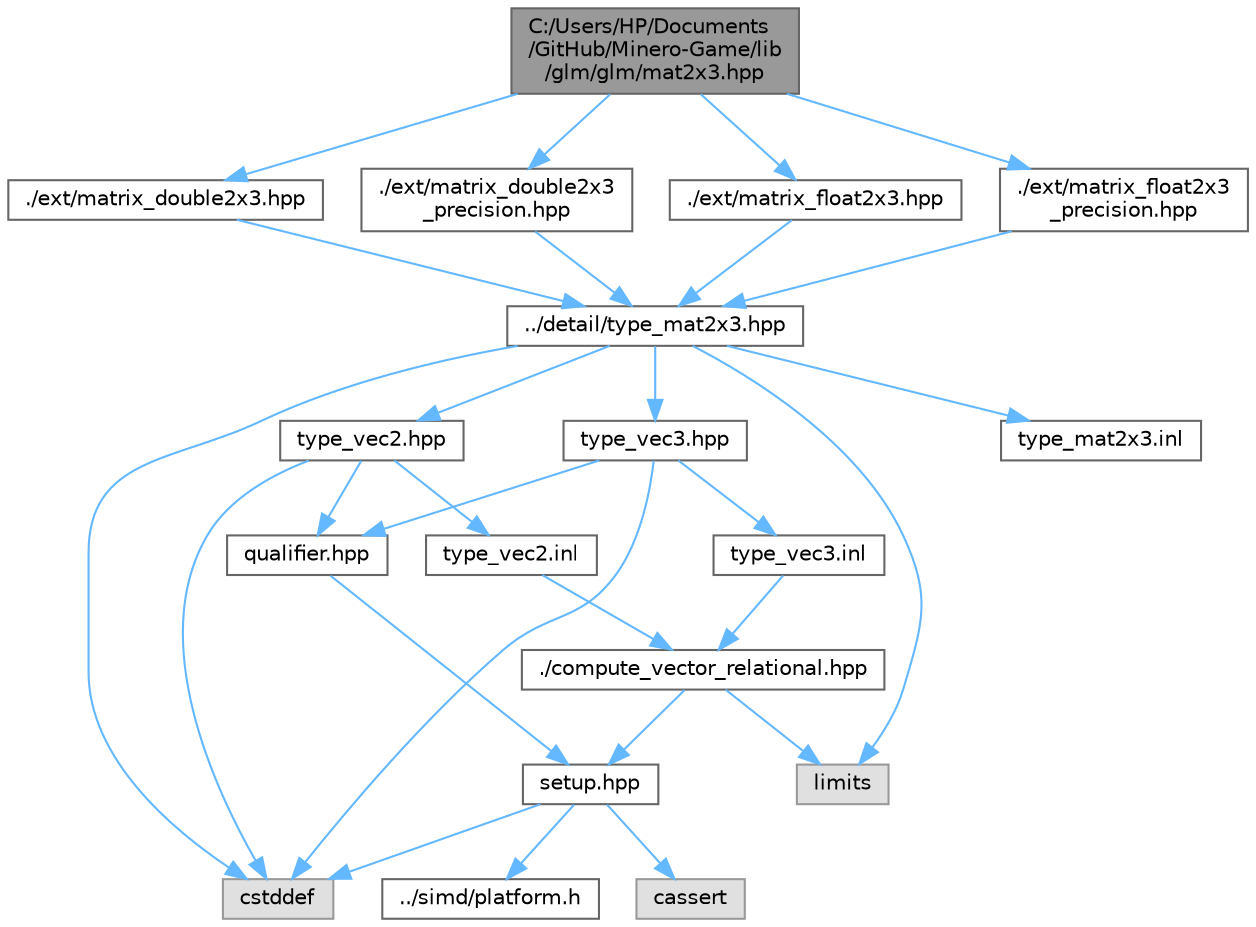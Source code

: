 digraph "C:/Users/HP/Documents/GitHub/Minero-Game/lib/glm/glm/mat2x3.hpp"
{
 // LATEX_PDF_SIZE
  bgcolor="transparent";
  edge [fontname=Helvetica,fontsize=10,labelfontname=Helvetica,labelfontsize=10];
  node [fontname=Helvetica,fontsize=10,shape=box,height=0.2,width=0.4];
  Node1 [id="Node000001",label="C:/Users/HP/Documents\l/GitHub/Minero-Game/lib\l/glm/glm/mat2x3.hpp",height=0.2,width=0.4,color="gray40", fillcolor="grey60", style="filled", fontcolor="black",tooltip=" "];
  Node1 -> Node2 [id="edge55_Node000001_Node000002",color="steelblue1",style="solid",tooltip=" "];
  Node2 [id="Node000002",label="./ext/matrix_double2x3.hpp",height=0.2,width=0.4,color="grey40", fillcolor="white", style="filled",URL="$lib_2glm_2glm_2ext_2matrix__double2x3_8hpp.html",tooltip=" "];
  Node2 -> Node3 [id="edge56_Node000002_Node000003",color="steelblue1",style="solid",tooltip=" "];
  Node3 [id="Node000003",label="../detail/type_mat2x3.hpp",height=0.2,width=0.4,color="grey40", fillcolor="white", style="filled",URL="$lib_2glm_2glm_2detail_2type__mat2x3_8hpp.html",tooltip=" "];
  Node3 -> Node4 [id="edge57_Node000003_Node000004",color="steelblue1",style="solid",tooltip=" "];
  Node4 [id="Node000004",label="type_vec2.hpp",height=0.2,width=0.4,color="grey40", fillcolor="white", style="filled",URL="$lib_2glm_2glm_2detail_2type__vec2_8hpp.html",tooltip=" "];
  Node4 -> Node5 [id="edge58_Node000004_Node000005",color="steelblue1",style="solid",tooltip=" "];
  Node5 [id="Node000005",label="qualifier.hpp",height=0.2,width=0.4,color="grey40", fillcolor="white", style="filled",URL="$lib_2glm_2glm_2detail_2qualifier_8hpp.html",tooltip=" "];
  Node5 -> Node6 [id="edge59_Node000005_Node000006",color="steelblue1",style="solid",tooltip=" "];
  Node6 [id="Node000006",label="setup.hpp",height=0.2,width=0.4,color="grey40", fillcolor="white", style="filled",URL="$lib_2glm_2glm_2detail_2setup_8hpp.html",tooltip=" "];
  Node6 -> Node7 [id="edge60_Node000006_Node000007",color="steelblue1",style="solid",tooltip=" "];
  Node7 [id="Node000007",label="cassert",height=0.2,width=0.4,color="grey60", fillcolor="#E0E0E0", style="filled",tooltip=" "];
  Node6 -> Node8 [id="edge61_Node000006_Node000008",color="steelblue1",style="solid",tooltip=" "];
  Node8 [id="Node000008",label="cstddef",height=0.2,width=0.4,color="grey60", fillcolor="#E0E0E0", style="filled",tooltip=" "];
  Node6 -> Node9 [id="edge62_Node000006_Node000009",color="steelblue1",style="solid",tooltip=" "];
  Node9 [id="Node000009",label="../simd/platform.h",height=0.2,width=0.4,color="grey40", fillcolor="white", style="filled",URL="$lib_2glm_2glm_2simd_2platform_8h.html",tooltip=" "];
  Node4 -> Node8 [id="edge63_Node000004_Node000008",color="steelblue1",style="solid",tooltip=" "];
  Node4 -> Node10 [id="edge64_Node000004_Node000010",color="steelblue1",style="solid",tooltip=" "];
  Node10 [id="Node000010",label="type_vec2.inl",height=0.2,width=0.4,color="grey40", fillcolor="white", style="filled",URL="$lib_2glm_2glm_2detail_2type__vec2_8inl.html",tooltip=" "];
  Node10 -> Node11 [id="edge65_Node000010_Node000011",color="steelblue1",style="solid",tooltip=" "];
  Node11 [id="Node000011",label="./compute_vector_relational.hpp",height=0.2,width=0.4,color="grey40", fillcolor="white", style="filled",URL="$lib_2glm_2glm_2detail_2compute__vector__relational_8hpp.html",tooltip=" "];
  Node11 -> Node6 [id="edge66_Node000011_Node000006",color="steelblue1",style="solid",tooltip=" "];
  Node11 -> Node12 [id="edge67_Node000011_Node000012",color="steelblue1",style="solid",tooltip=" "];
  Node12 [id="Node000012",label="limits",height=0.2,width=0.4,color="grey60", fillcolor="#E0E0E0", style="filled",tooltip=" "];
  Node3 -> Node13 [id="edge68_Node000003_Node000013",color="steelblue1",style="solid",tooltip=" "];
  Node13 [id="Node000013",label="type_vec3.hpp",height=0.2,width=0.4,color="grey40", fillcolor="white", style="filled",URL="$lib_2glm_2glm_2detail_2type__vec3_8hpp.html",tooltip=" "];
  Node13 -> Node5 [id="edge69_Node000013_Node000005",color="steelblue1",style="solid",tooltip=" "];
  Node13 -> Node8 [id="edge70_Node000013_Node000008",color="steelblue1",style="solid",tooltip=" "];
  Node13 -> Node14 [id="edge71_Node000013_Node000014",color="steelblue1",style="solid",tooltip=" "];
  Node14 [id="Node000014",label="type_vec3.inl",height=0.2,width=0.4,color="grey40", fillcolor="white", style="filled",URL="$lib_2glm_2glm_2detail_2type__vec3_8inl.html",tooltip=" "];
  Node14 -> Node11 [id="edge72_Node000014_Node000011",color="steelblue1",style="solid",tooltip=" "];
  Node3 -> Node12 [id="edge73_Node000003_Node000012",color="steelblue1",style="solid",tooltip=" "];
  Node3 -> Node8 [id="edge74_Node000003_Node000008",color="steelblue1",style="solid",tooltip=" "];
  Node3 -> Node15 [id="edge75_Node000003_Node000015",color="steelblue1",style="solid",tooltip=" "];
  Node15 [id="Node000015",label="type_mat2x3.inl",height=0.2,width=0.4,color="grey40", fillcolor="white", style="filled",URL="$lib_2glm_2glm_2detail_2type__mat2x3_8inl.html",tooltip=" "];
  Node1 -> Node16 [id="edge76_Node000001_Node000016",color="steelblue1",style="solid",tooltip=" "];
  Node16 [id="Node000016",label="./ext/matrix_double2x3\l_precision.hpp",height=0.2,width=0.4,color="grey40", fillcolor="white", style="filled",URL="$lib_2glm_2glm_2ext_2matrix__double2x3__precision_8hpp.html",tooltip=" "];
  Node16 -> Node3 [id="edge77_Node000016_Node000003",color="steelblue1",style="solid",tooltip=" "];
  Node1 -> Node17 [id="edge78_Node000001_Node000017",color="steelblue1",style="solid",tooltip=" "];
  Node17 [id="Node000017",label="./ext/matrix_float2x3.hpp",height=0.2,width=0.4,color="grey40", fillcolor="white", style="filled",URL="$lib_2glm_2glm_2ext_2matrix__float2x3_8hpp.html",tooltip=" "];
  Node17 -> Node3 [id="edge79_Node000017_Node000003",color="steelblue1",style="solid",tooltip=" "];
  Node1 -> Node18 [id="edge80_Node000001_Node000018",color="steelblue1",style="solid",tooltip=" "];
  Node18 [id="Node000018",label="./ext/matrix_float2x3\l_precision.hpp",height=0.2,width=0.4,color="grey40", fillcolor="white", style="filled",URL="$lib_2glm_2glm_2ext_2matrix__float2x3__precision_8hpp.html",tooltip=" "];
  Node18 -> Node3 [id="edge81_Node000018_Node000003",color="steelblue1",style="solid",tooltip=" "];
}
